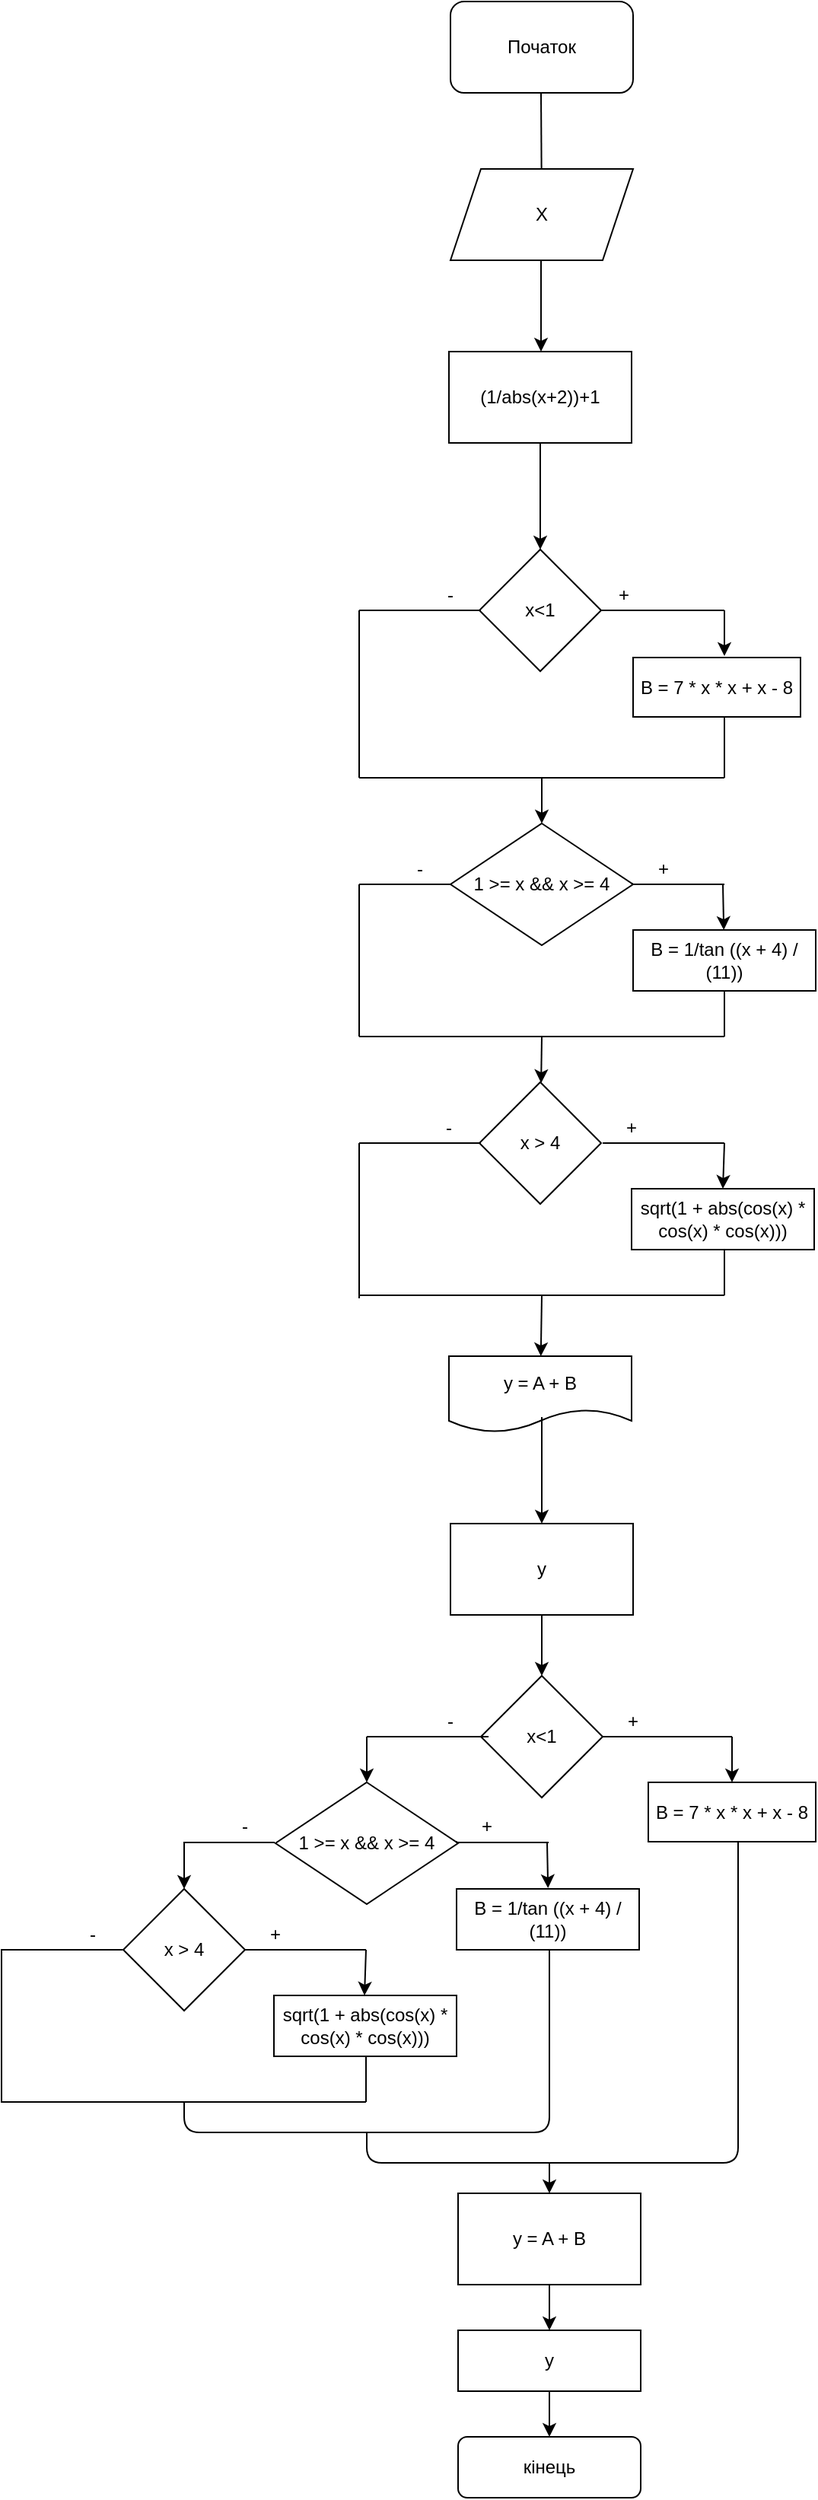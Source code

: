 <mxfile version="15.2.9" type="github">
  <diagram id="zSOYpsrUBCB2H4yTp7D8" name="Page-1">
    <mxGraphModel dx="742" dy="2776" grid="1" gridSize="10" guides="1" tooltips="1" connect="1" arrows="1" fold="1" page="1" pageScale="1" pageWidth="827" pageHeight="1169" math="0" shadow="0">
      <root>
        <mxCell id="0" />
        <mxCell id="1" parent="0" />
        <mxCell id="IxU6LafEznbJiutgOqX1-1" value="Початок" style="rounded=1;whiteSpace=wrap;html=1;" vertex="1" parent="1">
          <mxGeometry x="320" y="-1600" width="120" height="60" as="geometry" />
        </mxCell>
        <mxCell id="IxU6LafEznbJiutgOqX1-2" value="" style="endArrow=classic;html=1;startArrow=none;" edge="1" parent="1" source="IxU6LafEznbJiutgOqX1-4">
          <mxGeometry width="50" height="50" relative="1" as="geometry">
            <mxPoint x="379.5" y="-1540" as="sourcePoint" />
            <mxPoint x="380" y="-1490" as="targetPoint" />
          </mxGeometry>
        </mxCell>
        <mxCell id="IxU6LafEznbJiutgOqX1-9" value="" style="edgeStyle=orthogonalEdgeStyle;rounded=0;orthogonalLoop=1;jettySize=auto;html=1;" edge="1" parent="1" source="IxU6LafEznbJiutgOqX1-5" target="IxU6LafEznbJiutgOqX1-8">
          <mxGeometry relative="1" as="geometry" />
        </mxCell>
        <mxCell id="IxU6LafEznbJiutgOqX1-5" value="(1/abs(x+2))+1" style="rounded=0;whiteSpace=wrap;html=1;" vertex="1" parent="1">
          <mxGeometry x="319" y="-1370" width="120" height="60" as="geometry" />
        </mxCell>
        <mxCell id="IxU6LafEznbJiutgOqX1-6" value="" style="endArrow=classic;html=1;" edge="1" parent="1">
          <mxGeometry width="50" height="50" relative="1" as="geometry">
            <mxPoint x="379.5" y="-1430" as="sourcePoint" />
            <mxPoint x="379.5" y="-1370" as="targetPoint" />
            <Array as="points">
              <mxPoint x="379.5" y="-1430" />
            </Array>
          </mxGeometry>
        </mxCell>
        <mxCell id="IxU6LafEznbJiutgOqX1-4" value="X" style="shape=parallelogram;perimeter=parallelogramPerimeter;whiteSpace=wrap;html=1;fixedSize=1;" vertex="1" parent="1">
          <mxGeometry x="320" y="-1490" width="120" height="60" as="geometry" />
        </mxCell>
        <mxCell id="IxU6LafEznbJiutgOqX1-7" value="" style="endArrow=none;html=1;" edge="1" parent="1" target="IxU6LafEznbJiutgOqX1-4">
          <mxGeometry width="50" height="50" relative="1" as="geometry">
            <mxPoint x="379.5" y="-1540" as="sourcePoint" />
            <mxPoint x="380" y="-1490" as="targetPoint" />
          </mxGeometry>
        </mxCell>
        <mxCell id="IxU6LafEznbJiutgOqX1-8" value="x&amp;lt;1" style="rhombus;whiteSpace=wrap;html=1;rounded=0;" vertex="1" parent="1">
          <mxGeometry x="339" y="-1240" width="80" height="80" as="geometry" />
        </mxCell>
        <mxCell id="IxU6LafEznbJiutgOqX1-14" value="" style="endArrow=none;html=1;" edge="1" parent="1">
          <mxGeometry width="50" height="50" relative="1" as="geometry">
            <mxPoint x="260" y="-1090" as="sourcePoint" />
            <mxPoint x="260" y="-1200" as="targetPoint" />
          </mxGeometry>
        </mxCell>
        <mxCell id="IxU6LafEznbJiutgOqX1-15" value="" style="endArrow=none;html=1;entryX=0;entryY=0.5;entryDx=0;entryDy=0;startArrow=none;" edge="1" parent="1" target="IxU6LafEznbJiutgOqX1-8">
          <mxGeometry width="50" height="50" relative="1" as="geometry">
            <mxPoint x="340" y="-1200" as="sourcePoint" />
            <mxPoint x="310" y="-1250" as="targetPoint" />
          </mxGeometry>
        </mxCell>
        <mxCell id="IxU6LafEznbJiutgOqX1-16" value="" style="endArrow=none;html=1;" edge="1" parent="1">
          <mxGeometry width="50" height="50" relative="1" as="geometry">
            <mxPoint x="419" y="-1200" as="sourcePoint" />
            <mxPoint x="500" y="-1200" as="targetPoint" />
            <Array as="points">
              <mxPoint x="460" y="-1200" />
              <mxPoint x="480" y="-1200" />
              <mxPoint x="500" y="-1200" />
            </Array>
          </mxGeometry>
        </mxCell>
        <mxCell id="IxU6LafEznbJiutgOqX1-18" value="" style="endArrow=classic;html=1;" edge="1" parent="1">
          <mxGeometry width="50" height="50" relative="1" as="geometry">
            <mxPoint x="500" y="-1200" as="sourcePoint" />
            <mxPoint x="500" y="-1170" as="targetPoint" />
          </mxGeometry>
        </mxCell>
        <mxCell id="IxU6LafEznbJiutgOqX1-19" value="B = 7 * x * x + x - 8" style="rounded=0;whiteSpace=wrap;html=1;" vertex="1" parent="1">
          <mxGeometry x="440" y="-1169" width="110" height="39" as="geometry" />
        </mxCell>
        <mxCell id="IxU6LafEznbJiutgOqX1-20" value="" style="endArrow=none;html=1;" edge="1" parent="1">
          <mxGeometry width="50" height="50" relative="1" as="geometry">
            <mxPoint x="500" y="-1090" as="sourcePoint" />
            <mxPoint x="500" y="-1130" as="targetPoint" />
          </mxGeometry>
        </mxCell>
        <mxCell id="IxU6LafEznbJiutgOqX1-21" value="" style="endArrow=none;html=1;" edge="1" parent="1">
          <mxGeometry width="50" height="50" relative="1" as="geometry">
            <mxPoint x="260" y="-1090" as="sourcePoint" />
            <mxPoint x="500" y="-1090" as="targetPoint" />
          </mxGeometry>
        </mxCell>
        <mxCell id="IxU6LafEznbJiutgOqX1-22" value="" style="endArrow=classic;html=1;" edge="1" parent="1">
          <mxGeometry width="50" height="50" relative="1" as="geometry">
            <mxPoint x="380" y="-1090" as="sourcePoint" />
            <mxPoint x="380" y="-1060" as="targetPoint" />
          </mxGeometry>
        </mxCell>
        <mxCell id="IxU6LafEznbJiutgOqX1-23" value="1 &gt;= x &amp;&amp; x &gt;= 4" style="rhombus;whiteSpace=wrap;html=1;" vertex="1" parent="1">
          <mxGeometry x="320" y="-1060" width="120" height="80" as="geometry" />
        </mxCell>
        <mxCell id="IxU6LafEznbJiutgOqX1-26" value="" style="endArrow=none;html=1;" edge="1" parent="1">
          <mxGeometry width="50" height="50" relative="1" as="geometry">
            <mxPoint x="260" y="-1020" as="sourcePoint" />
            <mxPoint x="320" y="-1020" as="targetPoint" />
          </mxGeometry>
        </mxCell>
        <mxCell id="IxU6LafEznbJiutgOqX1-27" value="" style="endArrow=none;html=1;startArrow=none;exitX=0;exitY=1;exitDx=0;exitDy=0;" edge="1" parent="1" source="IxU6LafEznbJiutgOqX1-52">
          <mxGeometry width="50" height="50" relative="1" as="geometry">
            <mxPoint x="439" y="-1020" as="sourcePoint" />
            <mxPoint x="500" y="-1020" as="targetPoint" />
          </mxGeometry>
        </mxCell>
        <mxCell id="IxU6LafEznbJiutgOqX1-28" value="" style="endArrow=none;html=1;" edge="1" parent="1">
          <mxGeometry width="50" height="50" relative="1" as="geometry">
            <mxPoint x="260" y="-920" as="sourcePoint" />
            <mxPoint x="260" y="-1020" as="targetPoint" />
          </mxGeometry>
        </mxCell>
        <mxCell id="IxU6LafEznbJiutgOqX1-29" value="" style="endArrow=classic;html=1;" edge="1" parent="1" target="IxU6LafEznbJiutgOqX1-30">
          <mxGeometry width="50" height="50" relative="1" as="geometry">
            <mxPoint x="499" y="-1020" as="sourcePoint" />
            <mxPoint x="500" y="-980" as="targetPoint" />
          </mxGeometry>
        </mxCell>
        <mxCell id="IxU6LafEznbJiutgOqX1-30" value="B = 1/tan ((x + 4) / (11))" style="rounded=0;whiteSpace=wrap;html=1;direction=west;" vertex="1" parent="1">
          <mxGeometry x="440" y="-990" width="120" height="40" as="geometry" />
        </mxCell>
        <mxCell id="IxU6LafEznbJiutgOqX1-32" value="" style="endArrow=none;html=1;" edge="1" parent="1">
          <mxGeometry width="50" height="50" relative="1" as="geometry">
            <mxPoint x="500" y="-920" as="sourcePoint" />
            <mxPoint x="500" y="-950" as="targetPoint" />
          </mxGeometry>
        </mxCell>
        <mxCell id="IxU6LafEznbJiutgOqX1-33" value="" style="endArrow=none;html=1;" edge="1" parent="1">
          <mxGeometry width="50" height="50" relative="1" as="geometry">
            <mxPoint x="260" y="-920" as="sourcePoint" />
            <mxPoint x="500" y="-920" as="targetPoint" />
          </mxGeometry>
        </mxCell>
        <mxCell id="IxU6LafEznbJiutgOqX1-34" value="" style="endArrow=classic;html=1;" edge="1" parent="1" target="IxU6LafEznbJiutgOqX1-35">
          <mxGeometry width="50" height="50" relative="1" as="geometry">
            <mxPoint x="380" y="-920" as="sourcePoint" />
            <mxPoint x="380" y="-890" as="targetPoint" />
          </mxGeometry>
        </mxCell>
        <mxCell id="IxU6LafEznbJiutgOqX1-35" value="x &gt; 4" style="rhombus;whiteSpace=wrap;html=1;" vertex="1" parent="1">
          <mxGeometry x="339" y="-890" width="80" height="80" as="geometry" />
        </mxCell>
        <mxCell id="IxU6LafEznbJiutgOqX1-37" value="" style="endArrow=none;html=1;" edge="1" parent="1">
          <mxGeometry width="50" height="50" relative="1" as="geometry">
            <mxPoint x="420" y="-850" as="sourcePoint" />
            <mxPoint x="500" y="-850" as="targetPoint" />
          </mxGeometry>
        </mxCell>
        <mxCell id="IxU6LafEznbJiutgOqX1-38" value="" style="endArrow=none;html=1;" edge="1" parent="1">
          <mxGeometry width="50" height="50" relative="1" as="geometry">
            <mxPoint x="260" y="-850" as="sourcePoint" />
            <mxPoint x="340" y="-850" as="targetPoint" />
          </mxGeometry>
        </mxCell>
        <mxCell id="IxU6LafEznbJiutgOqX1-39" value="" style="endArrow=none;html=1;" edge="1" parent="1">
          <mxGeometry width="50" height="50" relative="1" as="geometry">
            <mxPoint x="260" y="-748" as="sourcePoint" />
            <mxPoint x="260" y="-850" as="targetPoint" />
          </mxGeometry>
        </mxCell>
        <mxCell id="IxU6LafEznbJiutgOqX1-40" value="" style="endArrow=none;html=1;" edge="1" parent="1" target="IxU6LafEznbJiutgOqX1-41">
          <mxGeometry width="50" height="50" relative="1" as="geometry">
            <mxPoint x="500" y="-820" as="sourcePoint" />
            <mxPoint x="500" y="-850" as="targetPoint" />
          </mxGeometry>
        </mxCell>
        <mxCell id="IxU6LafEznbJiutgOqX1-41" value="sqrt(1 + abs(cos(x) * cos(x) * cos(x)))" style="rounded=0;whiteSpace=wrap;html=1;" vertex="1" parent="1">
          <mxGeometry x="439" y="-820" width="120" height="40" as="geometry" />
        </mxCell>
        <mxCell id="IxU6LafEznbJiutgOqX1-42" value="" style="endArrow=classic;html=1;entryX=0.5;entryY=0;entryDx=0;entryDy=0;" edge="1" parent="1" target="IxU6LafEznbJiutgOqX1-41">
          <mxGeometry width="50" height="50" relative="1" as="geometry">
            <mxPoint x="500" y="-850" as="sourcePoint" />
            <mxPoint x="550" y="-900" as="targetPoint" />
          </mxGeometry>
        </mxCell>
        <mxCell id="IxU6LafEznbJiutgOqX1-44" value="" style="endArrow=none;html=1;" edge="1" parent="1">
          <mxGeometry width="50" height="50" relative="1" as="geometry">
            <mxPoint x="500" y="-750" as="sourcePoint" />
            <mxPoint x="500" y="-780" as="targetPoint" />
          </mxGeometry>
        </mxCell>
        <mxCell id="IxU6LafEznbJiutgOqX1-45" value="" style="endArrow=none;html=1;" edge="1" parent="1">
          <mxGeometry width="50" height="50" relative="1" as="geometry">
            <mxPoint x="260" y="-750" as="sourcePoint" />
            <mxPoint x="500" y="-750" as="targetPoint" />
          </mxGeometry>
        </mxCell>
        <mxCell id="IxU6LafEznbJiutgOqX1-46" value="+" style="text;html=1;strokeColor=none;fillColor=none;align=center;verticalAlign=middle;whiteSpace=wrap;rounded=0;" vertex="1" parent="1">
          <mxGeometry x="414" y="-1220" width="40" height="20" as="geometry" />
        </mxCell>
        <mxCell id="IxU6LafEznbJiutgOqX1-48" value="" style="endArrow=none;html=1;startArrow=none;" edge="1" parent="1" source="IxU6LafEznbJiutgOqX1-50">
          <mxGeometry width="50" height="50" relative="1" as="geometry">
            <mxPoint x="260" y="-1200" as="sourcePoint" />
            <mxPoint x="339" y="-1200" as="targetPoint" />
          </mxGeometry>
        </mxCell>
        <mxCell id="IxU6LafEznbJiutgOqX1-50" value="-" style="text;html=1;strokeColor=none;fillColor=none;align=center;verticalAlign=middle;whiteSpace=wrap;rounded=0;" vertex="1" parent="1">
          <mxGeometry x="300" y="-1220" width="40" height="20" as="geometry" />
        </mxCell>
        <mxCell id="IxU6LafEznbJiutgOqX1-51" value="" style="endArrow=none;html=1;entryX=1;entryY=1;entryDx=0;entryDy=0;" edge="1" parent="1" target="IxU6LafEznbJiutgOqX1-50">
          <mxGeometry width="50" height="50" relative="1" as="geometry">
            <mxPoint x="260" y="-1200" as="sourcePoint" />
            <mxPoint x="339" y="-1200" as="targetPoint" />
          </mxGeometry>
        </mxCell>
        <mxCell id="IxU6LafEznbJiutgOqX1-52" value="+" style="text;html=1;strokeColor=none;fillColor=none;align=center;verticalAlign=middle;whiteSpace=wrap;rounded=0;" vertex="1" parent="1">
          <mxGeometry x="440" y="-1040" width="40" height="20" as="geometry" />
        </mxCell>
        <mxCell id="IxU6LafEznbJiutgOqX1-53" value="" style="endArrow=none;html=1;" edge="1" parent="1" target="IxU6LafEznbJiutgOqX1-52">
          <mxGeometry width="50" height="50" relative="1" as="geometry">
            <mxPoint x="439" y="-1020" as="sourcePoint" />
            <mxPoint x="500" y="-1020" as="targetPoint" />
          </mxGeometry>
        </mxCell>
        <mxCell id="IxU6LafEznbJiutgOqX1-54" value="-" style="text;html=1;strokeColor=none;fillColor=none;align=center;verticalAlign=middle;whiteSpace=wrap;rounded=0;" vertex="1" parent="1">
          <mxGeometry x="280" y="-1040" width="40" height="20" as="geometry" />
        </mxCell>
        <mxCell id="IxU6LafEznbJiutgOqX1-55" value="+" style="text;html=1;strokeColor=none;fillColor=none;align=center;verticalAlign=middle;whiteSpace=wrap;rounded=0;" vertex="1" parent="1">
          <mxGeometry x="419" y="-870" width="40" height="20" as="geometry" />
        </mxCell>
        <mxCell id="IxU6LafEznbJiutgOqX1-56" value="-" style="text;html=1;strokeColor=none;fillColor=none;align=center;verticalAlign=middle;whiteSpace=wrap;rounded=0;" vertex="1" parent="1">
          <mxGeometry x="299" y="-870" width="40" height="20" as="geometry" />
        </mxCell>
        <mxCell id="IxU6LafEznbJiutgOqX1-57" value="" style="endArrow=classic;html=1;" edge="1" parent="1" target="IxU6LafEznbJiutgOqX1-58">
          <mxGeometry width="50" height="50" relative="1" as="geometry">
            <mxPoint x="380" y="-750" as="sourcePoint" />
            <mxPoint x="380" y="-720" as="targetPoint" />
          </mxGeometry>
        </mxCell>
        <mxCell id="IxU6LafEznbJiutgOqX1-58" value="y = A + B" style="shape=document;whiteSpace=wrap;html=1;boundedLbl=1;" vertex="1" parent="1">
          <mxGeometry x="319" y="-710" width="120" height="50" as="geometry" />
        </mxCell>
        <mxCell id="IxU6LafEznbJiutgOqX1-59" value="x&amp;lt;1" style="rhombus;whiteSpace=wrap;html=1;" vertex="1" parent="1">
          <mxGeometry x="340" y="-500" width="80" height="80" as="geometry" />
        </mxCell>
        <mxCell id="IxU6LafEznbJiutgOqX1-61" value="" style="endArrow=none;html=1;exitX=1;exitY=0.5;exitDx=0;exitDy=0;" edge="1" parent="1" source="IxU6LafEznbJiutgOqX1-59">
          <mxGeometry width="50" height="50" relative="1" as="geometry">
            <mxPoint x="424" y="-460" as="sourcePoint" />
            <mxPoint x="505" y="-460" as="targetPoint" />
          </mxGeometry>
        </mxCell>
        <mxCell id="IxU6LafEznbJiutgOqX1-62" value="" style="endArrow=none;html=1;" edge="1" parent="1">
          <mxGeometry width="50" height="50" relative="1" as="geometry">
            <mxPoint x="265" y="-460" as="sourcePoint" />
            <mxPoint x="345" y="-460" as="targetPoint" />
          </mxGeometry>
        </mxCell>
        <mxCell id="IxU6LafEznbJiutgOqX1-63" value="" style="endArrow=classic;html=1;" edge="1" parent="1">
          <mxGeometry width="50" height="50" relative="1" as="geometry">
            <mxPoint x="505" y="-460" as="sourcePoint" />
            <mxPoint x="505" y="-430" as="targetPoint" />
          </mxGeometry>
        </mxCell>
        <mxCell id="IxU6LafEznbJiutgOqX1-64" value="" style="endArrow=classic;html=1;" edge="1" parent="1">
          <mxGeometry width="50" height="50" relative="1" as="geometry">
            <mxPoint x="265" y="-460" as="sourcePoint" />
            <mxPoint x="265" y="-430" as="targetPoint" />
          </mxGeometry>
        </mxCell>
        <mxCell id="IxU6LafEznbJiutgOqX1-66" value="B = 7 * x * x + x - 8" style="rounded=0;whiteSpace=wrap;html=1;" vertex="1" parent="1">
          <mxGeometry x="450" y="-430" width="110" height="39" as="geometry" />
        </mxCell>
        <mxCell id="IxU6LafEznbJiutgOqX1-67" value="1 &gt;= x &amp;&amp; x &gt;= 4" style="rhombus;whiteSpace=wrap;html=1;" vertex="1" parent="1">
          <mxGeometry x="205" y="-430" width="120" height="80" as="geometry" />
        </mxCell>
        <mxCell id="IxU6LafEznbJiutgOqX1-68" value="" style="endArrow=none;html=1;" edge="1" parent="1">
          <mxGeometry width="50" height="50" relative="1" as="geometry">
            <mxPoint x="144.5" y="-390.52" as="sourcePoint" />
            <mxPoint x="204.5" y="-390.52" as="targetPoint" />
          </mxGeometry>
        </mxCell>
        <mxCell id="IxU6LafEznbJiutgOqX1-69" value="" style="endArrow=none;html=1;startArrow=none;exitX=0;exitY=1;exitDx=0;exitDy=0;" edge="1" parent="1">
          <mxGeometry width="50" height="50" relative="1" as="geometry">
            <mxPoint x="324.5" y="-390.52" as="sourcePoint" />
            <mxPoint x="384.5" y="-390.52" as="targetPoint" />
          </mxGeometry>
        </mxCell>
        <mxCell id="IxU6LafEznbJiutgOqX1-71" value="" style="endArrow=classic;html=1;" edge="1" parent="1">
          <mxGeometry width="50" height="50" relative="1" as="geometry">
            <mxPoint x="383.5" y="-390.52" as="sourcePoint" />
            <mxPoint x="384.1" y="-360.52" as="targetPoint" />
          </mxGeometry>
        </mxCell>
        <mxCell id="IxU6LafEznbJiutgOqX1-74" value="" style="endArrow=none;html=1;" edge="1" parent="1">
          <mxGeometry width="50" height="50" relative="1" as="geometry">
            <mxPoint x="323.5" y="-390.52" as="sourcePoint" />
            <mxPoint x="324.5" y="-390.996" as="targetPoint" />
          </mxGeometry>
        </mxCell>
        <mxCell id="IxU6LafEznbJiutgOqX1-77" value="" style="endArrow=classic;html=1;" edge="1" parent="1">
          <mxGeometry width="50" height="50" relative="1" as="geometry">
            <mxPoint x="145" y="-391" as="sourcePoint" />
            <mxPoint x="145" y="-360" as="targetPoint" />
          </mxGeometry>
        </mxCell>
        <mxCell id="IxU6LafEznbJiutgOqX1-78" value="x &gt; 4" style="rhombus;whiteSpace=wrap;html=1;" vertex="1" parent="1">
          <mxGeometry x="105" y="-360" width="80" height="80" as="geometry" />
        </mxCell>
        <mxCell id="IxU6LafEznbJiutgOqX1-80" value="" style="endArrow=none;html=1;" edge="1" parent="1">
          <mxGeometry width="50" height="50" relative="1" as="geometry">
            <mxPoint x="184.5" y="-320" as="sourcePoint" />
            <mxPoint x="264.5" y="-320" as="targetPoint" />
          </mxGeometry>
        </mxCell>
        <mxCell id="IxU6LafEznbJiutgOqX1-81" value="" style="endArrow=none;html=1;" edge="1" parent="1">
          <mxGeometry width="50" height="50" relative="1" as="geometry">
            <mxPoint x="24.5" y="-320" as="sourcePoint" />
            <mxPoint x="104.5" y="-320" as="targetPoint" />
          </mxGeometry>
        </mxCell>
        <mxCell id="IxU6LafEznbJiutgOqX1-83" value="" style="endArrow=none;html=1;" edge="1" parent="1">
          <mxGeometry width="50" height="50" relative="1" as="geometry">
            <mxPoint x="264.5" y="-290" as="sourcePoint" />
            <mxPoint x="264.5" y="-290" as="targetPoint" />
          </mxGeometry>
        </mxCell>
        <mxCell id="IxU6LafEznbJiutgOqX1-84" value="" style="endArrow=classic;html=1;entryX=0.5;entryY=0;entryDx=0;entryDy=0;" edge="1" parent="1">
          <mxGeometry width="50" height="50" relative="1" as="geometry">
            <mxPoint x="264.5" y="-320" as="sourcePoint" />
            <mxPoint x="263.5" y="-290" as="targetPoint" />
          </mxGeometry>
        </mxCell>
        <mxCell id="IxU6LafEznbJiutgOqX1-85" value="" style="endArrow=none;html=1;" edge="1" parent="1">
          <mxGeometry width="50" height="50" relative="1" as="geometry">
            <mxPoint x="264.5" y="-220" as="sourcePoint" />
            <mxPoint x="264.5" y="-250" as="targetPoint" />
          </mxGeometry>
        </mxCell>
        <mxCell id="IxU6LafEznbJiutgOqX1-86" value="" style="endArrow=none;html=1;" edge="1" parent="1">
          <mxGeometry width="50" height="50" relative="1" as="geometry">
            <mxPoint x="24.5" y="-220" as="sourcePoint" />
            <mxPoint x="264.5" y="-220" as="targetPoint" />
          </mxGeometry>
        </mxCell>
        <mxCell id="IxU6LafEznbJiutgOqX1-75" value="B = 1/tan ((x + 4) / (11))" style="rounded=0;whiteSpace=wrap;html=1;direction=west;" vertex="1" parent="1">
          <mxGeometry x="324" y="-360" width="120" height="40" as="geometry" />
        </mxCell>
        <mxCell id="IxU6LafEznbJiutgOqX1-90" value="" style="endArrow=none;html=1;" edge="1" parent="1">
          <mxGeometry width="50" height="50" relative="1" as="geometry">
            <mxPoint x="25" y="-220" as="sourcePoint" />
            <mxPoint x="25" y="-320" as="targetPoint" />
          </mxGeometry>
        </mxCell>
        <mxCell id="IxU6LafEznbJiutgOqX1-91" value="sqrt(1 + abs(cos(x) * cos(x) * cos(x)))" style="rounded=0;whiteSpace=wrap;html=1;" vertex="1" parent="1">
          <mxGeometry x="204" y="-290" width="120" height="40" as="geometry" />
        </mxCell>
        <mxCell id="IxU6LafEznbJiutgOqX1-94" value="" style="endArrow=none;html=1;" edge="1" parent="1">
          <mxGeometry width="50" height="50" relative="1" as="geometry">
            <mxPoint x="145" y="-220" as="sourcePoint" />
            <mxPoint x="385" y="-320" as="targetPoint" />
            <Array as="points">
              <mxPoint x="145" y="-200" />
              <mxPoint x="385" y="-200" />
            </Array>
          </mxGeometry>
        </mxCell>
        <mxCell id="IxU6LafEznbJiutgOqX1-95" value="" style="endArrow=none;html=1;" edge="1" parent="1">
          <mxGeometry width="50" height="50" relative="1" as="geometry">
            <mxPoint x="265" y="-200" as="sourcePoint" />
            <mxPoint x="509" y="-391" as="targetPoint" />
            <Array as="points">
              <mxPoint x="265" y="-180" />
              <mxPoint x="509" y="-180" />
            </Array>
          </mxGeometry>
        </mxCell>
        <mxCell id="IxU6LafEznbJiutgOqX1-96" value="" style="endArrow=classic;html=1;" edge="1" parent="1" target="IxU6LafEznbJiutgOqX1-97">
          <mxGeometry width="50" height="50" relative="1" as="geometry">
            <mxPoint x="385" y="-180" as="sourcePoint" />
            <mxPoint x="385" y="-150" as="targetPoint" />
          </mxGeometry>
        </mxCell>
        <mxCell id="IxU6LafEznbJiutgOqX1-97" value="y = A + B" style="rounded=0;whiteSpace=wrap;html=1;" vertex="1" parent="1">
          <mxGeometry x="325" y="-160" width="120" height="60" as="geometry" />
        </mxCell>
        <mxCell id="IxU6LafEznbJiutgOqX1-98" value="y" style="rounded=0;whiteSpace=wrap;html=1;" vertex="1" parent="1">
          <mxGeometry x="320" y="-600" width="120" height="60" as="geometry" />
        </mxCell>
        <mxCell id="IxU6LafEznbJiutgOqX1-103" value="" style="endArrow=classic;html=1;entryX=0.5;entryY=0;entryDx=0;entryDy=0;exitX=0.5;exitY=1;exitDx=0;exitDy=0;" edge="1" parent="1" source="IxU6LafEznbJiutgOqX1-98" target="IxU6LafEznbJiutgOqX1-59">
          <mxGeometry width="50" height="50" relative="1" as="geometry">
            <mxPoint x="391.75" y="-550" as="sourcePoint" />
            <mxPoint x="447.75" y="-600" as="targetPoint" />
          </mxGeometry>
        </mxCell>
        <mxCell id="IxU6LafEznbJiutgOqX1-104" value="" style="endArrow=classic;html=1;entryX=0.5;entryY=0;entryDx=0;entryDy=0;" edge="1" parent="1" target="IxU6LafEznbJiutgOqX1-98">
          <mxGeometry width="50" height="50" relative="1" as="geometry">
            <mxPoint x="380" y="-670" as="sourcePoint" />
            <mxPoint x="430" y="-720" as="targetPoint" />
          </mxGeometry>
        </mxCell>
        <mxCell id="IxU6LafEznbJiutgOqX1-105" value="+" style="text;html=1;strokeColor=none;fillColor=none;align=center;verticalAlign=middle;whiteSpace=wrap;rounded=0;" vertex="1" parent="1">
          <mxGeometry x="420" y="-480" width="40" height="20" as="geometry" />
        </mxCell>
        <mxCell id="IxU6LafEznbJiutgOqX1-106" value="-" style="text;html=1;strokeColor=none;fillColor=none;align=center;verticalAlign=middle;whiteSpace=wrap;rounded=0;" vertex="1" parent="1">
          <mxGeometry x="300" y="-480" width="40" height="20" as="geometry" />
        </mxCell>
        <mxCell id="IxU6LafEznbJiutgOqX1-107" value="+" style="text;html=1;strokeColor=none;fillColor=none;align=center;verticalAlign=middle;whiteSpace=wrap;rounded=0;" vertex="1" parent="1">
          <mxGeometry x="324" y="-411" width="40" height="20" as="geometry" />
        </mxCell>
        <mxCell id="IxU6LafEznbJiutgOqX1-108" value="-" style="text;html=1;strokeColor=none;fillColor=none;align=center;verticalAlign=middle;whiteSpace=wrap;rounded=0;" vertex="1" parent="1">
          <mxGeometry x="165" y="-411" width="40" height="20" as="geometry" />
        </mxCell>
        <mxCell id="IxU6LafEznbJiutgOqX1-109" value="+" style="text;html=1;strokeColor=none;fillColor=none;align=center;verticalAlign=middle;whiteSpace=wrap;rounded=0;" vertex="1" parent="1">
          <mxGeometry x="185" y="-340" width="40" height="20" as="geometry" />
        </mxCell>
        <mxCell id="IxU6LafEznbJiutgOqX1-110" value="-" style="text;html=1;strokeColor=none;fillColor=none;align=center;verticalAlign=middle;whiteSpace=wrap;rounded=0;" vertex="1" parent="1">
          <mxGeometry x="65" y="-340" width="40" height="20" as="geometry" />
        </mxCell>
        <mxCell id="IxU6LafEznbJiutgOqX1-111" value="y" style="rounded=0;whiteSpace=wrap;html=1;" vertex="1" parent="1">
          <mxGeometry x="325" y="-70" width="120" height="40" as="geometry" />
        </mxCell>
        <mxCell id="IxU6LafEznbJiutgOqX1-112" value="" style="endArrow=classic;html=1;entryX=0.5;entryY=0;entryDx=0;entryDy=0;exitX=0.5;exitY=1;exitDx=0;exitDy=0;" edge="1" parent="1" source="IxU6LafEznbJiutgOqX1-97" target="IxU6LafEznbJiutgOqX1-111">
          <mxGeometry width="50" height="50" relative="1" as="geometry">
            <mxPoint x="380" y="-100" as="sourcePoint" />
            <mxPoint x="430" y="-150" as="targetPoint" />
          </mxGeometry>
        </mxCell>
        <mxCell id="IxU6LafEznbJiutgOqX1-114" value="кінець" style="rounded=1;whiteSpace=wrap;html=1;" vertex="1" parent="1">
          <mxGeometry x="325" width="120" height="40" as="geometry" />
        </mxCell>
        <mxCell id="IxU6LafEznbJiutgOqX1-115" value="" style="endArrow=classic;html=1;entryX=0.5;entryY=0;entryDx=0;entryDy=0;exitX=0.5;exitY=1;exitDx=0;exitDy=0;" edge="1" parent="1" source="IxU6LafEznbJiutgOqX1-111" target="IxU6LafEznbJiutgOqX1-114">
          <mxGeometry width="50" height="50" relative="1" as="geometry">
            <mxPoint x="385" y="-30" as="sourcePoint" />
            <mxPoint x="430" y="-80" as="targetPoint" />
          </mxGeometry>
        </mxCell>
      </root>
    </mxGraphModel>
  </diagram>
</mxfile>
